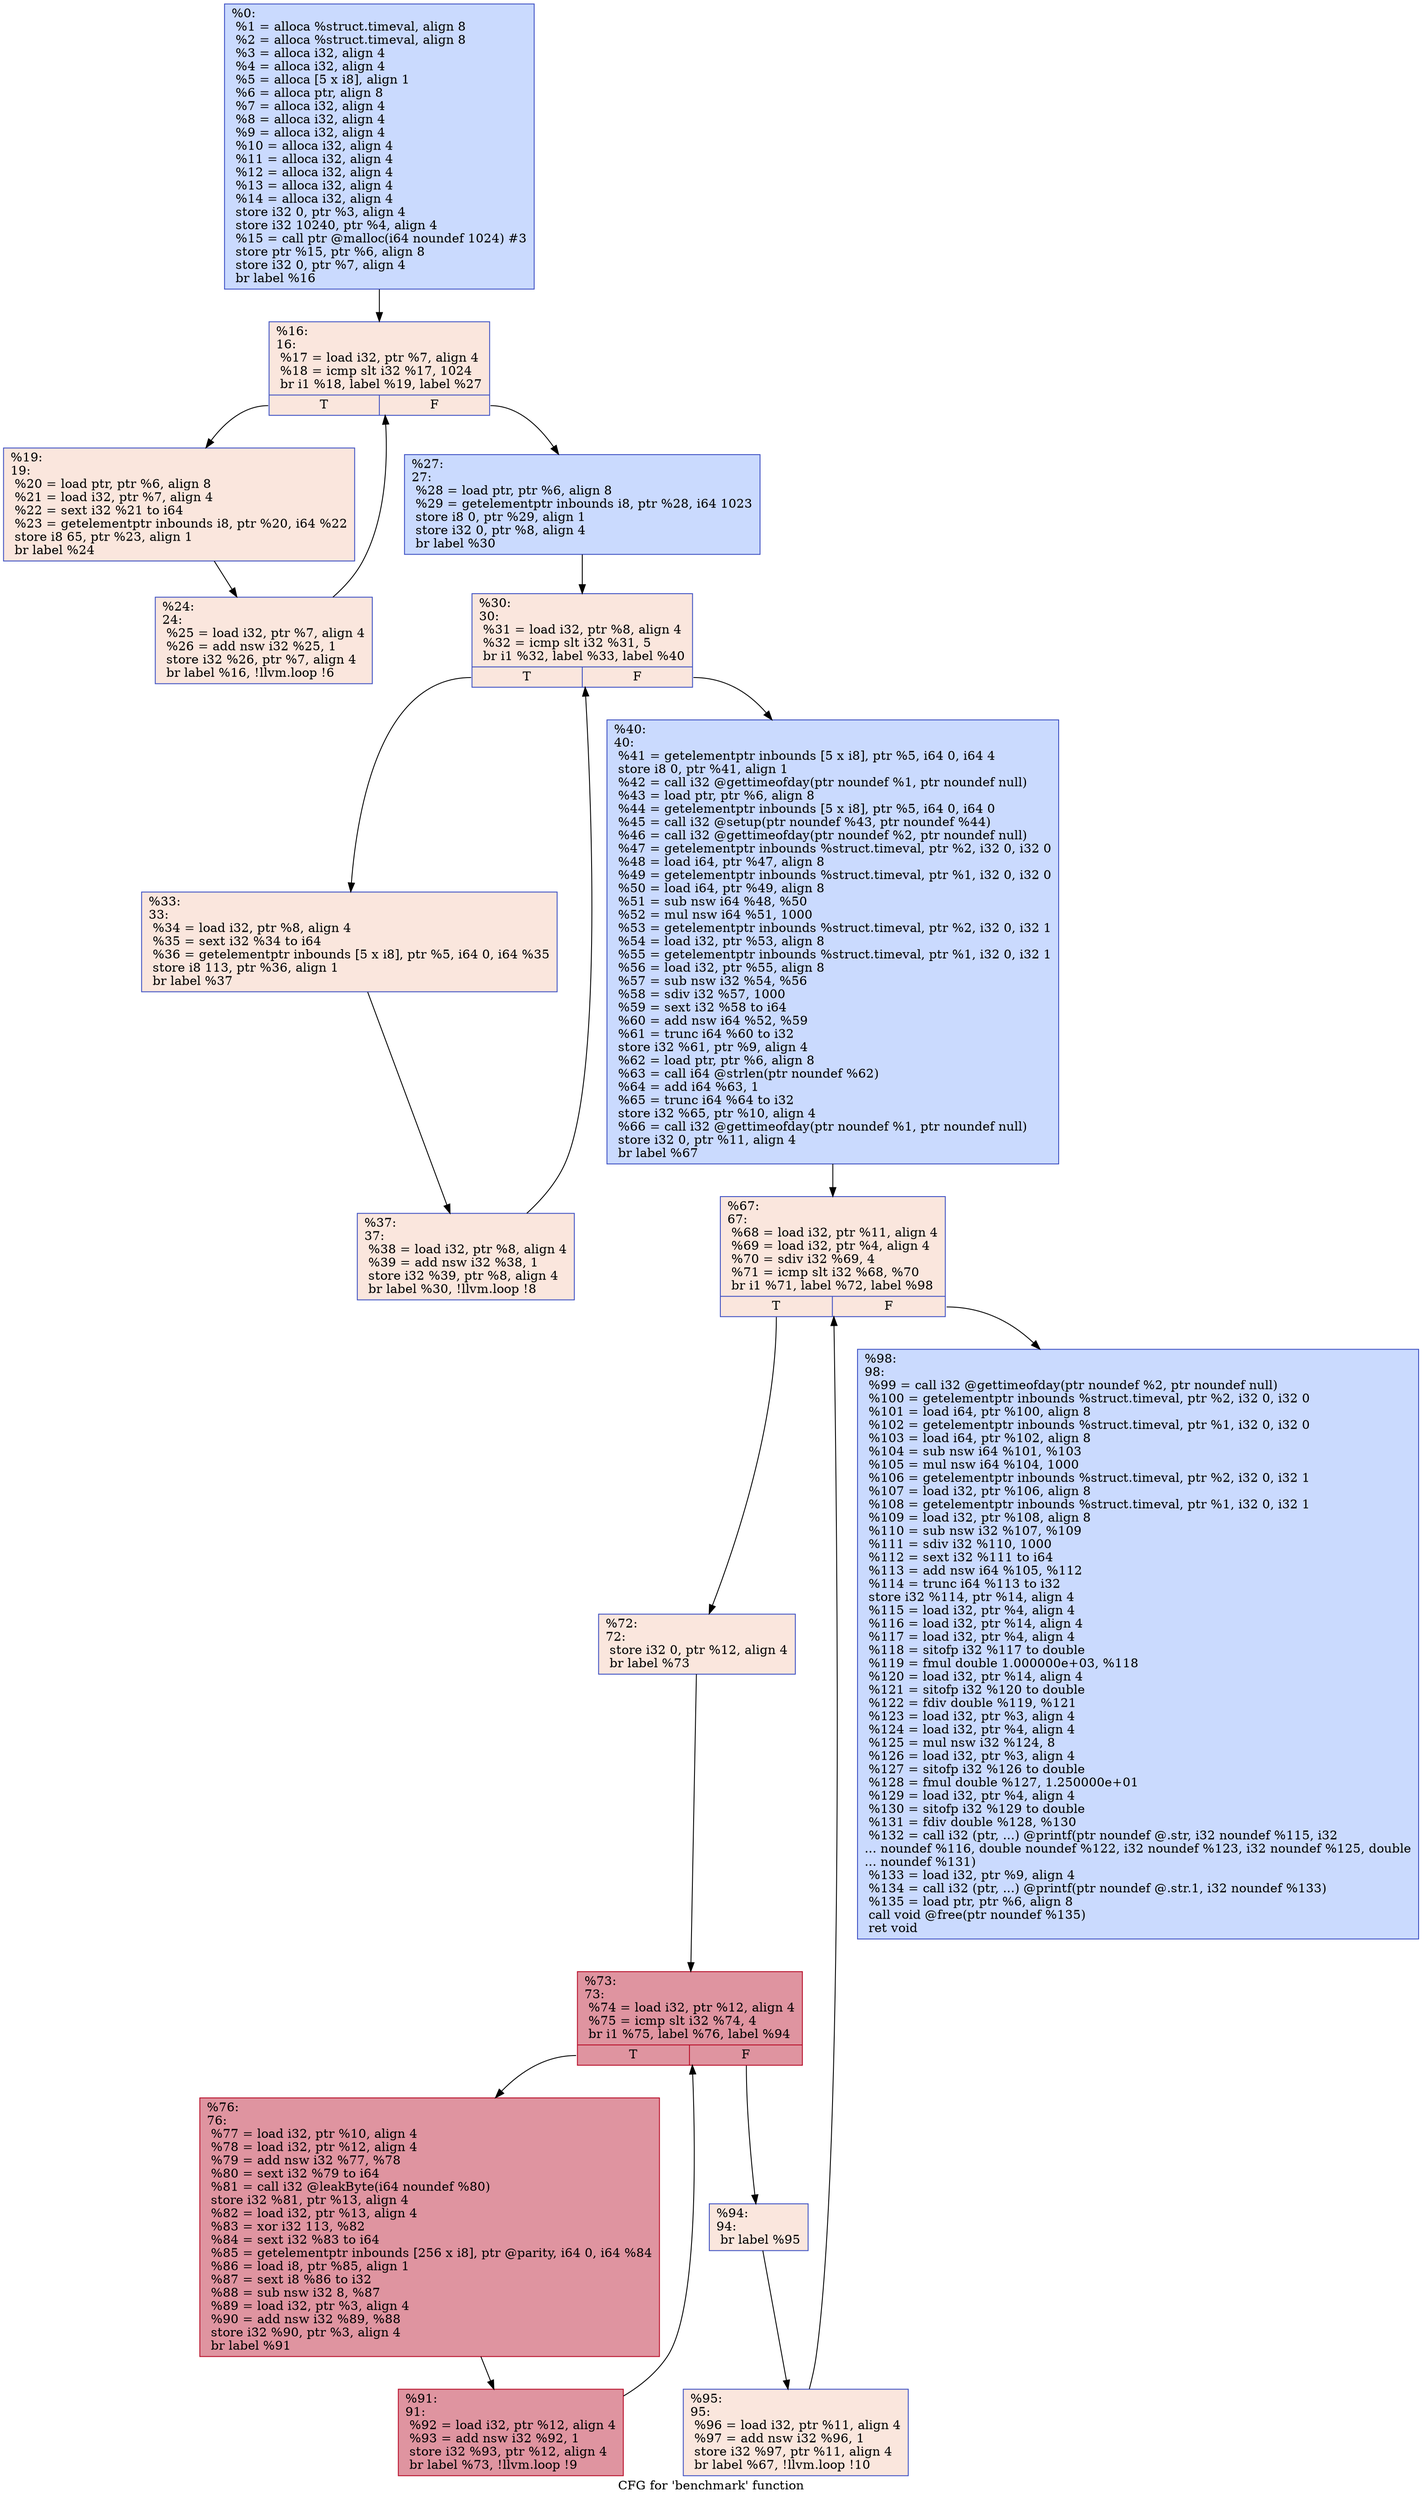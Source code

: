 digraph "CFG for 'benchmark' function" {
	label="CFG for 'benchmark' function";

	Node0x6000028e4540 [shape=record,color="#3d50c3ff", style=filled, fillcolor="#88abfd70",label="{%0:\l  %1 = alloca %struct.timeval, align 8\l  %2 = alloca %struct.timeval, align 8\l  %3 = alloca i32, align 4\l  %4 = alloca i32, align 4\l  %5 = alloca [5 x i8], align 1\l  %6 = alloca ptr, align 8\l  %7 = alloca i32, align 4\l  %8 = alloca i32, align 4\l  %9 = alloca i32, align 4\l  %10 = alloca i32, align 4\l  %11 = alloca i32, align 4\l  %12 = alloca i32, align 4\l  %13 = alloca i32, align 4\l  %14 = alloca i32, align 4\l  store i32 0, ptr %3, align 4\l  store i32 10240, ptr %4, align 4\l  %15 = call ptr @malloc(i64 noundef 1024) #3\l  store ptr %15, ptr %6, align 8\l  store i32 0, ptr %7, align 4\l  br label %16\l}"];
	Node0x6000028e4540 -> Node0x6000028e4600;
	Node0x6000028e4600 [shape=record,color="#3d50c3ff", style=filled, fillcolor="#f3c7b170",label="{%16:\l16:                                               \l  %17 = load i32, ptr %7, align 4\l  %18 = icmp slt i32 %17, 1024\l  br i1 %18, label %19, label %27\l|{<s0>T|<s1>F}}"];
	Node0x6000028e4600:s0 -> Node0x6000028e4640;
	Node0x6000028e4600:s1 -> Node0x6000028e46c0;
	Node0x6000028e4640 [shape=record,color="#3d50c3ff", style=filled, fillcolor="#f3c7b170",label="{%19:\l19:                                               \l  %20 = load ptr, ptr %6, align 8\l  %21 = load i32, ptr %7, align 4\l  %22 = sext i32 %21 to i64\l  %23 = getelementptr inbounds i8, ptr %20, i64 %22\l  store i8 65, ptr %23, align 1\l  br label %24\l}"];
	Node0x6000028e4640 -> Node0x6000028e4680;
	Node0x6000028e4680 [shape=record,color="#3d50c3ff", style=filled, fillcolor="#f3c7b170",label="{%24:\l24:                                               \l  %25 = load i32, ptr %7, align 4\l  %26 = add nsw i32 %25, 1\l  store i32 %26, ptr %7, align 4\l  br label %16, !llvm.loop !6\l}"];
	Node0x6000028e4680 -> Node0x6000028e4600;
	Node0x6000028e46c0 [shape=record,color="#3d50c3ff", style=filled, fillcolor="#88abfd70",label="{%27:\l27:                                               \l  %28 = load ptr, ptr %6, align 8\l  %29 = getelementptr inbounds i8, ptr %28, i64 1023\l  store i8 0, ptr %29, align 1\l  store i32 0, ptr %8, align 4\l  br label %30\l}"];
	Node0x6000028e46c0 -> Node0x6000028e4700;
	Node0x6000028e4700 [shape=record,color="#3d50c3ff", style=filled, fillcolor="#f3c7b170",label="{%30:\l30:                                               \l  %31 = load i32, ptr %8, align 4\l  %32 = icmp slt i32 %31, 5\l  br i1 %32, label %33, label %40\l|{<s0>T|<s1>F}}"];
	Node0x6000028e4700:s0 -> Node0x6000028e4780;
	Node0x6000028e4700:s1 -> Node0x6000028e4800;
	Node0x6000028e4780 [shape=record,color="#3d50c3ff", style=filled, fillcolor="#f3c7b170",label="{%33:\l33:                                               \l  %34 = load i32, ptr %8, align 4\l  %35 = sext i32 %34 to i64\l  %36 = getelementptr inbounds [5 x i8], ptr %5, i64 0, i64 %35\l  store i8 113, ptr %36, align 1\l  br label %37\l}"];
	Node0x6000028e4780 -> Node0x6000028e47c0;
	Node0x6000028e47c0 [shape=record,color="#3d50c3ff", style=filled, fillcolor="#f3c7b170",label="{%37:\l37:                                               \l  %38 = load i32, ptr %8, align 4\l  %39 = add nsw i32 %38, 1\l  store i32 %39, ptr %8, align 4\l  br label %30, !llvm.loop !8\l}"];
	Node0x6000028e47c0 -> Node0x6000028e4700;
	Node0x6000028e4800 [shape=record,color="#3d50c3ff", style=filled, fillcolor="#88abfd70",label="{%40:\l40:                                               \l  %41 = getelementptr inbounds [5 x i8], ptr %5, i64 0, i64 4\l  store i8 0, ptr %41, align 1\l  %42 = call i32 @gettimeofday(ptr noundef %1, ptr noundef null)\l  %43 = load ptr, ptr %6, align 8\l  %44 = getelementptr inbounds [5 x i8], ptr %5, i64 0, i64 0\l  %45 = call i32 @setup(ptr noundef %43, ptr noundef %44)\l  %46 = call i32 @gettimeofday(ptr noundef %2, ptr noundef null)\l  %47 = getelementptr inbounds %struct.timeval, ptr %2, i32 0, i32 0\l  %48 = load i64, ptr %47, align 8\l  %49 = getelementptr inbounds %struct.timeval, ptr %1, i32 0, i32 0\l  %50 = load i64, ptr %49, align 8\l  %51 = sub nsw i64 %48, %50\l  %52 = mul nsw i64 %51, 1000\l  %53 = getelementptr inbounds %struct.timeval, ptr %2, i32 0, i32 1\l  %54 = load i32, ptr %53, align 8\l  %55 = getelementptr inbounds %struct.timeval, ptr %1, i32 0, i32 1\l  %56 = load i32, ptr %55, align 8\l  %57 = sub nsw i32 %54, %56\l  %58 = sdiv i32 %57, 1000\l  %59 = sext i32 %58 to i64\l  %60 = add nsw i64 %52, %59\l  %61 = trunc i64 %60 to i32\l  store i32 %61, ptr %9, align 4\l  %62 = load ptr, ptr %6, align 8\l  %63 = call i64 @strlen(ptr noundef %62)\l  %64 = add i64 %63, 1\l  %65 = trunc i64 %64 to i32\l  store i32 %65, ptr %10, align 4\l  %66 = call i32 @gettimeofday(ptr noundef %1, ptr noundef null)\l  store i32 0, ptr %11, align 4\l  br label %67\l}"];
	Node0x6000028e4800 -> Node0x6000028e49c0;
	Node0x6000028e49c0 [shape=record,color="#3d50c3ff", style=filled, fillcolor="#f3c7b170",label="{%67:\l67:                                               \l  %68 = load i32, ptr %11, align 4\l  %69 = load i32, ptr %4, align 4\l  %70 = sdiv i32 %69, 4\l  %71 = icmp slt i32 %68, %70\l  br i1 %71, label %72, label %98\l|{<s0>T|<s1>F}}"];
	Node0x6000028e49c0:s0 -> Node0x6000028e4a00;
	Node0x6000028e49c0:s1 -> Node0x6000028e4a80;
	Node0x6000028e4a00 [shape=record,color="#3d50c3ff", style=filled, fillcolor="#f3c7b170",label="{%72:\l72:                                               \l  store i32 0, ptr %12, align 4\l  br label %73\l}"];
	Node0x6000028e4a00 -> Node0x6000028e4a40;
	Node0x6000028e4a40 [shape=record,color="#b70d28ff", style=filled, fillcolor="#b70d2870",label="{%73:\l73:                                               \l  %74 = load i32, ptr %12, align 4\l  %75 = icmp slt i32 %74, 4\l  br i1 %75, label %76, label %94\l|{<s0>T|<s1>F}}"];
	Node0x6000028e4a40:s0 -> Node0x6000028e4b00;
	Node0x6000028e4a40:s1 -> Node0x6000028e4b80;
	Node0x6000028e4b00 [shape=record,color="#b70d28ff", style=filled, fillcolor="#b70d2870",label="{%76:\l76:                                               \l  %77 = load i32, ptr %10, align 4\l  %78 = load i32, ptr %12, align 4\l  %79 = add nsw i32 %77, %78\l  %80 = sext i32 %79 to i64\l  %81 = call i32 @leakByte(i64 noundef %80)\l  store i32 %81, ptr %13, align 4\l  %82 = load i32, ptr %13, align 4\l  %83 = xor i32 113, %82\l  %84 = sext i32 %83 to i64\l  %85 = getelementptr inbounds [256 x i8], ptr @parity, i64 0, i64 %84\l  %86 = load i8, ptr %85, align 1\l  %87 = sext i8 %86 to i32\l  %88 = sub nsw i32 8, %87\l  %89 = load i32, ptr %3, align 4\l  %90 = add nsw i32 %89, %88\l  store i32 %90, ptr %3, align 4\l  br label %91\l}"];
	Node0x6000028e4b00 -> Node0x6000028e4c00;
	Node0x6000028e4c00 [shape=record,color="#b70d28ff", style=filled, fillcolor="#b70d2870",label="{%91:\l91:                                               \l  %92 = load i32, ptr %12, align 4\l  %93 = add nsw i32 %92, 1\l  store i32 %93, ptr %12, align 4\l  br label %73, !llvm.loop !9\l}"];
	Node0x6000028e4c00 -> Node0x6000028e4a40;
	Node0x6000028e4b80 [shape=record,color="#3d50c3ff", style=filled, fillcolor="#f3c7b170",label="{%94:\l94:                                               \l  br label %95\l}"];
	Node0x6000028e4b80 -> Node0x6000028e4bc0;
	Node0x6000028e4bc0 [shape=record,color="#3d50c3ff", style=filled, fillcolor="#f3c7b170",label="{%95:\l95:                                               \l  %96 = load i32, ptr %11, align 4\l  %97 = add nsw i32 %96, 1\l  store i32 %97, ptr %11, align 4\l  br label %67, !llvm.loop !10\l}"];
	Node0x6000028e4bc0 -> Node0x6000028e49c0;
	Node0x6000028e4a80 [shape=record,color="#3d50c3ff", style=filled, fillcolor="#88abfd70",label="{%98:\l98:                                               \l  %99 = call i32 @gettimeofday(ptr noundef %2, ptr noundef null)\l  %100 = getelementptr inbounds %struct.timeval, ptr %2, i32 0, i32 0\l  %101 = load i64, ptr %100, align 8\l  %102 = getelementptr inbounds %struct.timeval, ptr %1, i32 0, i32 0\l  %103 = load i64, ptr %102, align 8\l  %104 = sub nsw i64 %101, %103\l  %105 = mul nsw i64 %104, 1000\l  %106 = getelementptr inbounds %struct.timeval, ptr %2, i32 0, i32 1\l  %107 = load i32, ptr %106, align 8\l  %108 = getelementptr inbounds %struct.timeval, ptr %1, i32 0, i32 1\l  %109 = load i32, ptr %108, align 8\l  %110 = sub nsw i32 %107, %109\l  %111 = sdiv i32 %110, 1000\l  %112 = sext i32 %111 to i64\l  %113 = add nsw i64 %105, %112\l  %114 = trunc i64 %113 to i32\l  store i32 %114, ptr %14, align 4\l  %115 = load i32, ptr %4, align 4\l  %116 = load i32, ptr %14, align 4\l  %117 = load i32, ptr %4, align 4\l  %118 = sitofp i32 %117 to double\l  %119 = fmul double 1.000000e+03, %118\l  %120 = load i32, ptr %14, align 4\l  %121 = sitofp i32 %120 to double\l  %122 = fdiv double %119, %121\l  %123 = load i32, ptr %3, align 4\l  %124 = load i32, ptr %4, align 4\l  %125 = mul nsw i32 %124, 8\l  %126 = load i32, ptr %3, align 4\l  %127 = sitofp i32 %126 to double\l  %128 = fmul double %127, 1.250000e+01\l  %129 = load i32, ptr %4, align 4\l  %130 = sitofp i32 %129 to double\l  %131 = fdiv double %128, %130\l  %132 = call i32 (ptr, ...) @printf(ptr noundef @.str, i32 noundef %115, i32\l... noundef %116, double noundef %122, i32 noundef %123, i32 noundef %125, double\l... noundef %131)\l  %133 = load i32, ptr %9, align 4\l  %134 = call i32 (ptr, ...) @printf(ptr noundef @.str.1, i32 noundef %133)\l  %135 = load ptr, ptr %6, align 8\l  call void @free(ptr noundef %135)\l  ret void\l}"];
}
